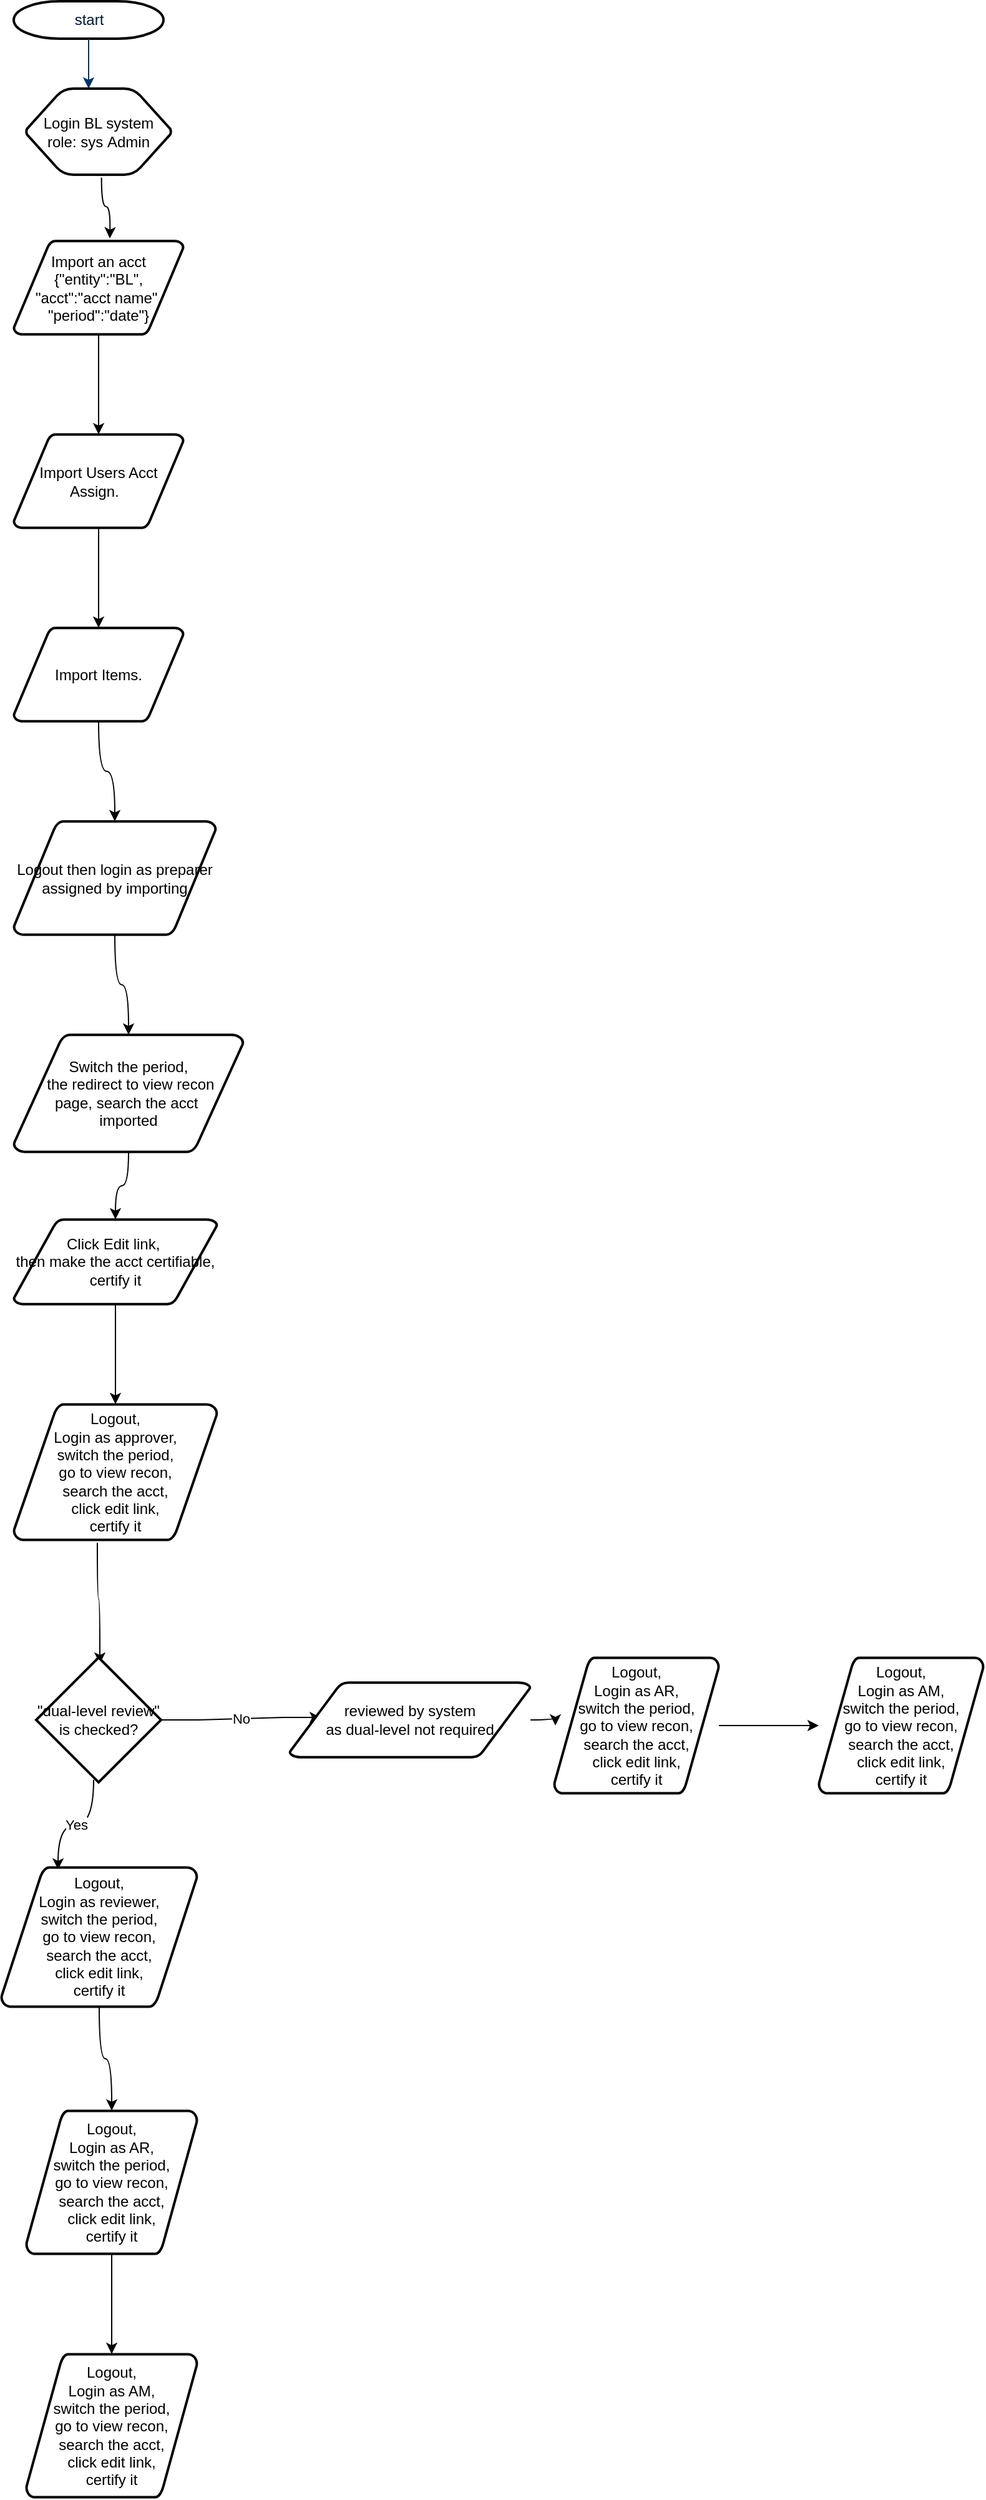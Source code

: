 <mxfile type="github" userAgent="Mozilla/5.0 (Windows NT 6.1; WOW64) AppleWebKit/537.36 (KHTML, like Gecko) Chrome/56.0.292.88 Safari/537.36 Vivaldi/1.7.735.46" version="6.1.0.3" editor="www.draw.io"><diagram name="PARARAM"><mxGraphModel dx="1686" dy="761" grid="0" gridSize="10" guides="1" tooltips="1" connect="0" arrows="1" fold="1" page="1" pageScale="1.5" pageWidth="826" pageHeight="1169" background="none" math="0" shadow="0"><root><mxCell id="0" style=";html=1;"/><mxCell id="1" style=";html=1;" parent="0"/><mxCell id="2" value="start" style="shape=mxgraph.flowchart.terminator;fillColor=#FFFFFF;strokeColor=#000000;strokeWidth=2;gradientColor=none;gradientDirection=north;fontColor=#001933;fontStyle=0;html=1;" parent="1" vertex="1"><mxGeometry x="260" y="60" width="120" height="30" as="geometry"/></mxCell><mxCell id="9" style="fontColor=#001933;fontStyle=1;strokeColor=#003366;strokeWidth=1;html=1;" parent="1" source="2" edge="1"><mxGeometry relative="1" as="geometry"><mxPoint x="320" y="130" as="targetPoint"/></mxGeometry></mxCell><mxCell id="71" value="" style="edgeStyle=orthogonalEdgeStyle;rounded=0;html=1;jettySize=auto;orthogonalLoop=1;exitX=0.52;exitY=1.033;exitPerimeter=0;curved=1;" parent="1" source="67" edge="1"><mxGeometry relative="1" as="geometry"><mxPoint x="337" y="250" as="targetPoint"/></mxGeometry></mxCell><mxCell id="67" value="Login BL system&lt;br&gt;role: sys&amp;nbsp;&lt;span&gt;Admin&lt;/span&gt;" style="strokeWidth=2;html=1;shape=mxgraph.flowchart.preparation;whiteSpace=wrap;" parent="1" vertex="1"><mxGeometry x="270" y="130" width="116" height="69" as="geometry"/></mxCell><mxCell id="73" value="" style="edgeStyle=orthogonalEdgeStyle;rounded=0;html=1;jettySize=auto;orthogonalLoop=1;curved=1;" parent="1" source="70" target="72" edge="1"><mxGeometry relative="1" as="geometry"/></mxCell><mxCell id="70" value="Import an acct&lt;div&gt;{&quot;entity&quot;:&quot;BL&quot;,&lt;/div&gt;&lt;div&gt;&quot;acct&quot;:&quot;acct name&quot;,&lt;/div&gt;&lt;div&gt;&quot;period&quot;:&quot;date&quot;}&lt;/div&gt;" style="strokeWidth=2;html=1;shape=mxgraph.flowchart.data;whiteSpace=wrap;" parent="1" vertex="1"><mxGeometry x="260" y="252" width="136" height="75" as="geometry"/></mxCell><mxCell id="75" value="" style="edgeStyle=orthogonalEdgeStyle;rounded=0;html=1;jettySize=auto;orthogonalLoop=1;curved=1;" parent="1" source="72" target="74" edge="1"><mxGeometry relative="1" as="geometry"/></mxCell><mxCell id="72" value="Import Users Acct Assign.&amp;nbsp;&lt;span&gt;&amp;nbsp;&lt;/span&gt;" style="strokeWidth=2;html=1;shape=mxgraph.flowchart.data;whiteSpace=wrap;" parent="1" vertex="1"><mxGeometry x="260" y="407" width="136" height="75" as="geometry"/></mxCell><mxCell id="77" value="" style="edgeStyle=orthogonalEdgeStyle;rounded=0;html=1;jettySize=auto;orthogonalLoop=1;curved=1;" parent="1" source="74" target="76" edge="1"><mxGeometry relative="1" as="geometry"/></mxCell><mxCell id="74" value="Import Items." style="strokeWidth=2;html=1;shape=mxgraph.flowchart.data;whiteSpace=wrap;" parent="1" vertex="1"><mxGeometry x="260" y="562" width="136" height="75" as="geometry"/></mxCell><mxCell id="79" value="" style="edgeStyle=orthogonalEdgeStyle;rounded=0;html=1;jettySize=auto;orthogonalLoop=1;curved=1;" parent="1" source="76" target="78" edge="1"><mxGeometry relative="1" as="geometry"/></mxCell><mxCell id="76" value="Logout then login as preparer assigned by importing" style="strokeWidth=2;html=1;shape=mxgraph.flowchart.data;whiteSpace=wrap;" parent="1" vertex="1"><mxGeometry x="260" y="717" width="162" height="91" as="geometry"/></mxCell><mxCell id="81" value="" style="edgeStyle=orthogonalEdgeStyle;rounded=0;html=1;jettySize=auto;orthogonalLoop=1;curved=1;" parent="1" source="78" target="80" edge="1"><mxGeometry relative="1" as="geometry"/></mxCell><mxCell id="78" value="Switch the period,&lt;div&gt;&amp;nbsp;the redirect to view recon&lt;/div&gt;&lt;div&gt;page, search the acct&amp;nbsp;&lt;/div&gt;&lt;div&gt;imported&lt;/div&gt;" style="strokeWidth=2;html=1;shape=mxgraph.flowchart.data;whiteSpace=wrap;" parent="1" vertex="1"><mxGeometry x="260" y="888" width="184" height="94" as="geometry"/></mxCell><mxCell id="83" value="" style="edgeStyle=orthogonalEdgeStyle;rounded=0;html=1;jettySize=auto;orthogonalLoop=1;curved=1;" parent="1" source="80" target="82" edge="1"><mxGeometry relative="1" as="geometry"/></mxCell><mxCell id="80" value="Click Edit link,&amp;nbsp;&lt;div&gt;then make the acct certifiable, certify it&lt;/div&gt;" style="strokeWidth=2;html=1;shape=mxgraph.flowchart.data;whiteSpace=wrap;" parent="1" vertex="1"><mxGeometry x="260" y="1036" width="163" height="68" as="geometry"/></mxCell><mxCell id="86" value="" style="edgeStyle=orthogonalEdgeStyle;rounded=0;html=1;jettySize=auto;orthogonalLoop=1;entryX=0.51;entryY=0.05;entryPerimeter=0;exitX=0.411;exitY=1.018;exitPerimeter=0;curved=1;" parent="1" source="82" target="84" edge="1"><mxGeometry relative="1" as="geometry"><mxPoint x="423" y="1380.446" as="targetPoint"/></mxGeometry></mxCell><mxCell id="82" value="Logout,&lt;div&gt;Login as approver,&lt;/div&gt;&lt;div&gt;switch the period,&lt;/div&gt;&lt;div&gt;go to view recon,&lt;/div&gt;&lt;div&gt;search the acct,&lt;/div&gt;&lt;div&gt;click edit link,&lt;/div&gt;&lt;div&gt;certify it&lt;/div&gt;" style="strokeWidth=2;html=1;shape=mxgraph.flowchart.data;whiteSpace=wrap;" parent="1" vertex="1"><mxGeometry x="260" y="1184" width="163" height="109" as="geometry"/></mxCell><mxCell id="91" value="Yes" style="edgeStyle=orthogonalEdgeStyle;rounded=0;html=1;jettySize=auto;orthogonalLoop=1;exitX=0.46;exitY=0.98;exitPerimeter=0;entryX=0.29;entryY=0.017;entryPerimeter=0;curved=1;" parent="1" source="84" target="89" edge="1"><mxGeometry relative="1" as="geometry"><mxPoint x="378" y="1588.132" as="targetPoint"/></mxGeometry></mxCell><mxCell id="96" value="No" style="edgeStyle=entityRelationEdgeStyle;rounded=0;html=1;jettySize=auto;orthogonalLoop=1;entryX=0.13;entryY=0.467;entryPerimeter=0;" parent="1" source="84" target="92" edge="1"><mxGeometry relative="1" as="geometry"><mxPoint x="458" y="1437" as="targetPoint"/></mxGeometry></mxCell><mxCell id="84" value="&quot;dual-level review&quot; is checked?" style="strokeWidth=2;html=1;shape=mxgraph.flowchart.decision;whiteSpace=wrap;" parent="1" vertex="1"><mxGeometry x="278" y="1387" width="100" height="100" as="geometry"/></mxCell><mxCell id="102" value="" style="edgeStyle=orthogonalEdgeStyle;curved=1;rounded=0;html=1;jettySize=auto;orthogonalLoop=1;" parent="1" source="89" target="101" edge="1"><mxGeometry relative="1" as="geometry"/></mxCell><mxCell id="89" value="&lt;span&gt;Logout,&lt;/span&gt;&lt;div&gt;Login as reviewer,&lt;/div&gt;&lt;div&gt;switch the period,&lt;/div&gt;&lt;div&gt;go to view recon,&lt;/div&gt;&lt;div&gt;search the acct,&lt;/div&gt;&lt;div&gt;click edit link,&lt;/div&gt;&lt;div&gt;certify it&lt;/div&gt;" style="strokeWidth=2;html=1;shape=mxgraph.flowchart.data;whiteSpace=wrap;" parent="1" vertex="1"><mxGeometry x="250" y="1555" width="157" height="112" as="geometry"/></mxCell><mxCell id="104" value="" style="edgeStyle=orthogonalEdgeStyle;curved=1;rounded=0;html=1;jettySize=auto;orthogonalLoop=1;" parent="1" source="101" target="103" edge="1"><mxGeometry relative="1" as="geometry"/></mxCell><mxCell id="101" value="&lt;span&gt;Logout,&lt;/span&gt;&lt;div&gt;Login as AR,&lt;/div&gt;&lt;div&gt;switch the period,&lt;/div&gt;&lt;div&gt;go to view recon,&lt;/div&gt;&lt;div&gt;search the acct,&lt;/div&gt;&lt;div&gt;click edit link,&lt;/div&gt;&lt;div&gt;certify it&lt;/div&gt;" style="strokeWidth=2;html=1;shape=mxgraph.flowchart.data;whiteSpace=wrap;" parent="1" vertex="1"><mxGeometry x="270" y="1750" width="137" height="115" as="geometry"/></mxCell><mxCell id="103" value="&lt;span&gt;Logout,&lt;/span&gt;&lt;div&gt;Login as AM,&lt;/div&gt;&lt;div&gt;switch the period,&lt;/div&gt;&lt;div&gt;go to view recon,&lt;/div&gt;&lt;div&gt;search the acct,&lt;/div&gt;&lt;div&gt;click edit link,&lt;/div&gt;&lt;div&gt;certify it&lt;/div&gt;" style="strokeWidth=2;html=1;shape=mxgraph.flowchart.data;whiteSpace=wrap;" parent="1" vertex="1"><mxGeometry x="270" y="1945" width="137" height="115" as="geometry"/></mxCell><mxCell id="98" value="" style="edgeStyle=orthogonalEdgeStyle;curved=1;rounded=0;html=1;jettySize=auto;orthogonalLoop=1;" parent="1" source="92" target="97" edge="1"><mxGeometry relative="1" as="geometry"/></mxCell><mxCell id="92" value="reviewed by system&lt;div&gt;&lt;span&gt;as dual-level not required&lt;/span&gt;&lt;/div&gt;" style="strokeWidth=2;html=1;shape=mxgraph.flowchart.data;whiteSpace=wrap;" parent="1" vertex="1"><mxGeometry x="481" y="1407" width="193" height="60" as="geometry"/></mxCell><mxCell id="100" value="" style="edgeStyle=orthogonalEdgeStyle;curved=1;rounded=0;html=1;jettySize=auto;orthogonalLoop=1;" parent="1" source="97" target="99" edge="1"><mxGeometry relative="1" as="geometry"/></mxCell><mxCell id="97" value="Logout,&lt;div&gt;Login as AR,&lt;/div&gt;&lt;div&gt;switch the period,&lt;/div&gt;&lt;div&gt;go to view recon,&lt;/div&gt;&lt;div&gt;search the acct,&lt;/div&gt;&lt;div&gt;click edit link,&lt;/div&gt;&lt;div&gt;certify it&lt;/div&gt;" style="strokeWidth=2;html=1;shape=mxgraph.flowchart.data;whiteSpace=wrap;" parent="1" vertex="1"><mxGeometry x="693" y="1387" width="132" height="109" as="geometry"/></mxCell><mxCell id="99" value="Logout,&lt;div&gt;Login as AM,&lt;/div&gt;&lt;div&gt;switch the period,&lt;/div&gt;&lt;div&gt;go to view recon,&lt;/div&gt;&lt;div&gt;search the acct,&lt;/div&gt;&lt;div&gt;click edit link,&lt;/div&gt;&lt;div&gt;certify it&lt;/div&gt;" style="strokeWidth=2;html=1;shape=mxgraph.flowchart.data;whiteSpace=wrap;" parent="1" vertex="1"><mxGeometry x="905" y="1387" width="132" height="109" as="geometry"/></mxCell></root></mxGraphModel></diagram><diagram name="think"><mxGraphModel dx="1686" dy="761" grid="1" gridSize="10" guides="1" tooltips="1" connect="1" arrows="1" fold="1" page="1" pageScale="1" pageWidth="850" pageHeight="1100" background="#ffffff" math="0" shadow="0"><root><mxCell id="0"/><mxCell id="1" parent="0"/><mxCell id="2" value="start" style="shape=mxgraph.flowchart.terminator;fillColor=#FFFFFF;strokeColor=#000000;strokeWidth=2;gradientColor=none;gradientDirection=north;fontColor=#001933;fontStyle=0;html=1;" vertex="1" parent="1"><mxGeometry x="10" y="10" width="120" height="30" as="geometry"/></mxCell><mxCell id="3" style="fontColor=#001933;fontStyle=1;strokeColor=#003366;strokeWidth=1;html=1;" edge="1" source="2" parent="1"><mxGeometry relative="1" as="geometry"><mxPoint x="70" y="80" as="targetPoint"/></mxGeometry></mxCell><mxCell id="4" value="" style="rounded=0;html=1;jettySize=auto;orthogonalLoop=1;exitX=0.52;exitY=1.033;exitPerimeter=0;edgeStyle=orthogonalEdgeStyle;curved=1;" edge="1" source="5" parent="1"><mxGeometry relative="1" as="geometry"><mxPoint x="87" y="200" as="targetPoint"/></mxGeometry></mxCell><mxCell id="5" value="Login BL system&lt;br&gt;role: sys&amp;nbsp;&lt;span&gt;Admin&lt;/span&gt;" style="strokeWidth=2;html=1;shape=mxgraph.flowchart.preparation;whiteSpace=wrap;" vertex="1" parent="1"><mxGeometry x="12" y="80" width="116" height="69" as="geometry"/></mxCell><mxCell id="6" value="" style="edgeStyle=orthogonalEdgeStyle;rounded=0;html=1;jettySize=auto;orthogonalLoop=1;curved=1;" edge="1" source="7" target="9" parent="1"><mxGeometry relative="1" as="geometry"/></mxCell><mxCell id="7" value="Import an acct&lt;div&gt;{&quot;entity&quot;:&quot;BL&quot;,&lt;/div&gt;&lt;div&gt;&quot;acct&quot;:&quot;acct name&quot;,&lt;/div&gt;&lt;div&gt;&quot;period&quot;:&quot;date&quot;}&lt;/div&gt;" style="strokeWidth=2;html=1;shape=mxgraph.flowchart.data;whiteSpace=wrap;" vertex="1" parent="1"><mxGeometry x="2" y="202" width="136" height="75" as="geometry"/></mxCell><mxCell id="8" value="" style="edgeStyle=orthogonalEdgeStyle;rounded=0;html=1;jettySize=auto;orthogonalLoop=1;curved=1;" edge="1" source="9" target="10" parent="1"><mxGeometry relative="1" as="geometry"/></mxCell><mxCell id="9" value="Import Users Acct Assign.&amp;nbsp;&lt;span&gt;&amp;nbsp;&lt;/span&gt;" style="strokeWidth=2;html=1;shape=mxgraph.flowchart.data;whiteSpace=wrap;" vertex="1" parent="1"><mxGeometry x="2" y="357" width="136" height="75" as="geometry"/></mxCell><mxCell id="10" value="Import Items." style="strokeWidth=2;html=1;shape=mxgraph.flowchart.data;whiteSpace=wrap;" vertex="1" parent="1"><mxGeometry x="2" y="512" width="136" height="75" as="geometry"/></mxCell></root></mxGraphModel></diagram></mxfile>
